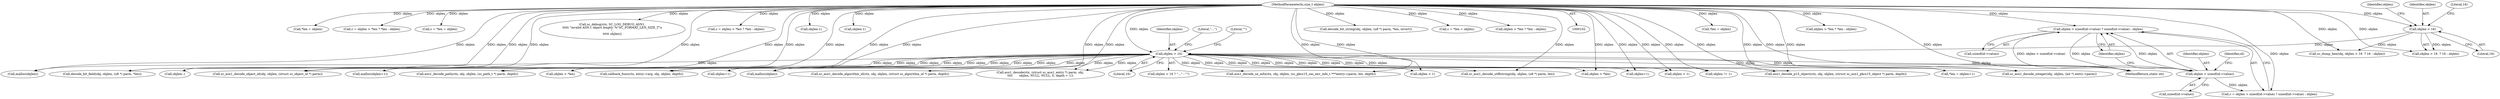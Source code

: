 digraph "0_OpenSC_a3fc7693f3a035a8a7921cffb98432944bb42740@API" {
"1000640" [label="(Call,objlen > sizeof(id->value) ? sizeof(id->value) : objlen)"];
"1000641" [label="(Call,objlen > sizeof(id->value))"];
"1000150" [label="(Call,objlen > 16)"];
"1000106" [label="(MethodParameterIn,size_t objlen)"];
"1000144" [label="(Call,objlen > 16)"];
"1000150" [label="(Call,objlen > 16)"];
"1000422" [label="(Call,*len = objlen)"];
"1000351" [label="(Call,decode_bit_field(obj, objlen, (u8 *) parm, *len))"];
"1000614" [label="(Call,asn1_decode_path(ctx, obj, objlen, (sc_path_t *) parm, depth))"];
"1000433" [label="(Call,objlen > *len ? *len : objlen)"];
"1000149" [label="(Call,objlen > 16 ? \"...\" : \"\")"];
"1000649" [label="(Identifier,id)"];
"1000151" [label="(Identifier,objlen)"];
"1000730" [label="(Call,callback_func(ctx, entry->arg, obj, objlen, depth))"];
"1000141" [label="(Call,sc_dump_hex(obj, objlen > 16  ? 16 : objlen))"];
"1000153" [label="(Literal,\"...\")"];
"1000167" [label="(Call,asn1_decode(ctx, (struct sc_asn1_entry *) parm, obj,\n\t\t\t\t       objlen, NULL, NULL, 0, depth + 1))"];
"1000577" [label="(Call,objlen+1)"];
"1000638" [label="(Call,c = objlen > sizeof(id->value) ? sizeof(id->value) : objlen)"];
"1000491" [label="(Call,*len = objlen)"];
"1000500" [label="(Call,c = objlen > *len ? *len : objlen)"];
"1000146" [label="(Literal,16)"];
"1000489" [label="(Call,c = *len = objlen)"];
"1000147" [label="(Literal,16)"];
"1000643" [label="(Call,sizeof(id->value))"];
"1000574" [label="(Call,*len = objlen+1)"];
"1000224" [label="(Call,sc_asn1_decode_integer(obj, objlen, (int *) entry->parm))"];
"1000691" [label="(Call,sc_asn1_decode_algorithm_id(ctx, obj, objlen, (struct sc_algorithm_id *) parm, depth))"];
"1000152" [label="(Literal,16)"];
"1000640" [label="(Call,objlen > sizeof(id->value) ? sizeof(id->value) : objlen)"];
"1000408" [label="(Call,malloc(objlen))"];
"1000194" [label="(Call,sc_debug(ctx, SC_LOG_DEBUG_ASN1,\n\t\t\t\t\t \"invalid ASN.1 object length: %\"SC_FORMAT_LEN_SIZE_T\"u\n\",\n\t\t\t\t\t objlen))"];
"1000641" [label="(Call,objlen > sizeof(id->value))"];
"1000388" [label="(Call,objlen--)"];
"1000431" [label="(Call,c = objlen > *len ? *len : objlen)"];
"1000272" [label="(Call,objlen < 1)"];
"1000190" [label="(Call,objlen != 1)"];
"1000313" [label="(Call,objlen-1)"];
"1000143" [label="(Call,objlen > 16  ? 16 : objlen)"];
"1000526" [label="(Call,sc_asn1_decode_object_id(obj, objlen, (struct sc_object_id *) parm))"];
"1000561" [label="(Call,objlen+1)"];
"1000297" [label="(Call,objlen-1)"];
"1000673" [label="(Call,asn1_decode_p15_object(ctx, obj, objlen, (struct sc_asn1_pkcs15_object *) parm, depth))"];
"1000560" [label="(Call,malloc(objlen+1))"];
"1000503" [label="(Call,objlen > *len)"];
"1000477" [label="(Call,malloc(objlen))"];
"1000709" [label="(Call,asn1_decode_se_info(ctx, obj, objlen, (sc_pkcs15_sec_env_info_t ***)entry->parm, len, depth))"];
"1000384" [label="(Call,objlen > 1)"];
"1000586" [label="(Call,sc_asn1_decode_utf8string(obj, objlen, (u8 *) parm, len))"];
"1000148" [label="(Identifier,objlen)"];
"1000106" [label="(MethodParameterIn,size_t objlen)"];
"1000647" [label="(Call,sizeof(id->value))"];
"1000434" [label="(Call,objlen > *len)"];
"1000322" [label="(Call,decode_bit_string(obj, objlen, (u8 *) parm, *len, invert))"];
"1000145" [label="(Identifier,objlen)"];
"1000154" [label="(Literal,\"\")"];
"1000420" [label="(Call,c = *len = objlen)"];
"1000502" [label="(Call,objlen > *len ? *len : objlen)"];
"1000642" [label="(Identifier,objlen)"];
"1000770" [label="(MethodReturn,static int)"];
"1000144" [label="(Call,objlen > 16)"];
"1000651" [label="(Identifier,objlen)"];
"1000640" -> "1000638"  [label="AST: "];
"1000640" -> "1000647"  [label="CFG: "];
"1000640" -> "1000651"  [label="CFG: "];
"1000641" -> "1000640"  [label="AST: "];
"1000647" -> "1000640"  [label="AST: "];
"1000651" -> "1000640"  [label="AST: "];
"1000638" -> "1000640"  [label="CFG: "];
"1000640" -> "1000770"  [label="DDG: objlen > sizeof(id->value)"];
"1000640" -> "1000770"  [label="DDG: objlen"];
"1000641" -> "1000640"  [label="DDG: objlen"];
"1000106" -> "1000640"  [label="DDG: objlen"];
"1000641" -> "1000643"  [label="CFG: "];
"1000642" -> "1000641"  [label="AST: "];
"1000643" -> "1000641"  [label="AST: "];
"1000649" -> "1000641"  [label="CFG: "];
"1000651" -> "1000641"  [label="CFG: "];
"1000641" -> "1000638"  [label="DDG: objlen"];
"1000150" -> "1000641"  [label="DDG: objlen"];
"1000106" -> "1000641"  [label="DDG: objlen"];
"1000150" -> "1000149"  [label="AST: "];
"1000150" -> "1000152"  [label="CFG: "];
"1000151" -> "1000150"  [label="AST: "];
"1000152" -> "1000150"  [label="AST: "];
"1000153" -> "1000150"  [label="CFG: "];
"1000154" -> "1000150"  [label="CFG: "];
"1000150" -> "1000770"  [label="DDG: objlen"];
"1000106" -> "1000150"  [label="DDG: objlen"];
"1000144" -> "1000150"  [label="DDG: objlen"];
"1000150" -> "1000167"  [label="DDG: objlen"];
"1000150" -> "1000190"  [label="DDG: objlen"];
"1000150" -> "1000224"  [label="DDG: objlen"];
"1000150" -> "1000272"  [label="DDG: objlen"];
"1000150" -> "1000351"  [label="DDG: objlen"];
"1000150" -> "1000384"  [label="DDG: objlen"];
"1000150" -> "1000388"  [label="DDG: objlen"];
"1000150" -> "1000408"  [label="DDG: objlen"];
"1000150" -> "1000434"  [label="DDG: objlen"];
"1000150" -> "1000477"  [label="DDG: objlen"];
"1000150" -> "1000503"  [label="DDG: objlen"];
"1000150" -> "1000526"  [label="DDG: objlen"];
"1000150" -> "1000560"  [label="DDG: objlen"];
"1000150" -> "1000561"  [label="DDG: objlen"];
"1000150" -> "1000574"  [label="DDG: objlen"];
"1000150" -> "1000577"  [label="DDG: objlen"];
"1000150" -> "1000586"  [label="DDG: objlen"];
"1000150" -> "1000614"  [label="DDG: objlen"];
"1000150" -> "1000673"  [label="DDG: objlen"];
"1000150" -> "1000691"  [label="DDG: objlen"];
"1000150" -> "1000709"  [label="DDG: objlen"];
"1000150" -> "1000730"  [label="DDG: objlen"];
"1000106" -> "1000102"  [label="AST: "];
"1000106" -> "1000770"  [label="DDG: objlen"];
"1000106" -> "1000141"  [label="DDG: objlen"];
"1000106" -> "1000144"  [label="DDG: objlen"];
"1000106" -> "1000143"  [label="DDG: objlen"];
"1000106" -> "1000167"  [label="DDG: objlen"];
"1000106" -> "1000190"  [label="DDG: objlen"];
"1000106" -> "1000194"  [label="DDG: objlen"];
"1000106" -> "1000224"  [label="DDG: objlen"];
"1000106" -> "1000272"  [label="DDG: objlen"];
"1000106" -> "1000297"  [label="DDG: objlen"];
"1000106" -> "1000313"  [label="DDG: objlen"];
"1000106" -> "1000322"  [label="DDG: objlen"];
"1000106" -> "1000351"  [label="DDG: objlen"];
"1000106" -> "1000384"  [label="DDG: objlen"];
"1000106" -> "1000388"  [label="DDG: objlen"];
"1000106" -> "1000408"  [label="DDG: objlen"];
"1000106" -> "1000420"  [label="DDG: objlen"];
"1000106" -> "1000422"  [label="DDG: objlen"];
"1000106" -> "1000431"  [label="DDG: objlen"];
"1000106" -> "1000434"  [label="DDG: objlen"];
"1000106" -> "1000433"  [label="DDG: objlen"];
"1000106" -> "1000477"  [label="DDG: objlen"];
"1000106" -> "1000489"  [label="DDG: objlen"];
"1000106" -> "1000491"  [label="DDG: objlen"];
"1000106" -> "1000500"  [label="DDG: objlen"];
"1000106" -> "1000503"  [label="DDG: objlen"];
"1000106" -> "1000502"  [label="DDG: objlen"];
"1000106" -> "1000526"  [label="DDG: objlen"];
"1000106" -> "1000560"  [label="DDG: objlen"];
"1000106" -> "1000561"  [label="DDG: objlen"];
"1000106" -> "1000574"  [label="DDG: objlen"];
"1000106" -> "1000577"  [label="DDG: objlen"];
"1000106" -> "1000586"  [label="DDG: objlen"];
"1000106" -> "1000614"  [label="DDG: objlen"];
"1000106" -> "1000638"  [label="DDG: objlen"];
"1000106" -> "1000673"  [label="DDG: objlen"];
"1000106" -> "1000691"  [label="DDG: objlen"];
"1000106" -> "1000709"  [label="DDG: objlen"];
"1000106" -> "1000730"  [label="DDG: objlen"];
"1000144" -> "1000143"  [label="AST: "];
"1000144" -> "1000146"  [label="CFG: "];
"1000145" -> "1000144"  [label="AST: "];
"1000146" -> "1000144"  [label="AST: "];
"1000147" -> "1000144"  [label="CFG: "];
"1000148" -> "1000144"  [label="CFG: "];
"1000144" -> "1000141"  [label="DDG: objlen"];
"1000144" -> "1000143"  [label="DDG: objlen"];
}
